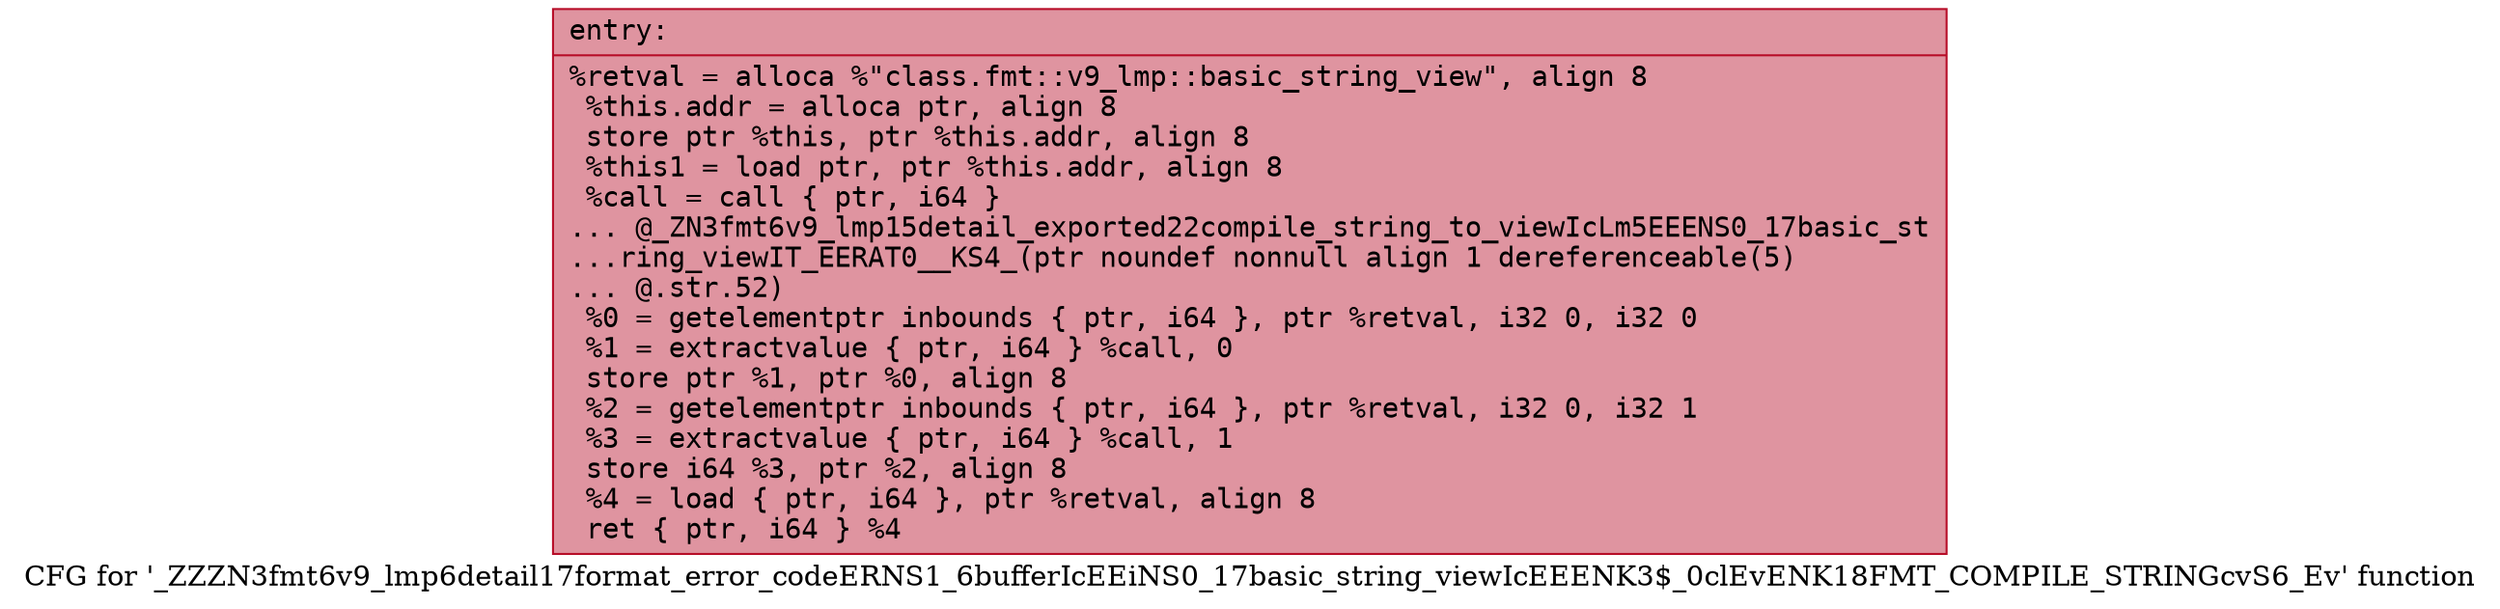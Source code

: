 digraph "CFG for '_ZZZN3fmt6v9_lmp6detail17format_error_codeERNS1_6bufferIcEEiNS0_17basic_string_viewIcEEENK3$_0clEvENK18FMT_COMPILE_STRINGcvS6_Ev' function" {
	label="CFG for '_ZZZN3fmt6v9_lmp6detail17format_error_codeERNS1_6bufferIcEEiNS0_17basic_string_viewIcEEENK3$_0clEvENK18FMT_COMPILE_STRINGcvS6_Ev' function";

	Node0x55fec3712440 [shape=record,color="#b70d28ff", style=filled, fillcolor="#b70d2870" fontname="Courier",label="{entry:\l|  %retval = alloca %\"class.fmt::v9_lmp::basic_string_view\", align 8\l  %this.addr = alloca ptr, align 8\l  store ptr %this, ptr %this.addr, align 8\l  %this1 = load ptr, ptr %this.addr, align 8\l  %call = call \{ ptr, i64 \}\l... @_ZN3fmt6v9_lmp15detail_exported22compile_string_to_viewIcLm5EEENS0_17basic_st\l...ring_viewIT_EERAT0__KS4_(ptr noundef nonnull align 1 dereferenceable(5)\l... @.str.52)\l  %0 = getelementptr inbounds \{ ptr, i64 \}, ptr %retval, i32 0, i32 0\l  %1 = extractvalue \{ ptr, i64 \} %call, 0\l  store ptr %1, ptr %0, align 8\l  %2 = getelementptr inbounds \{ ptr, i64 \}, ptr %retval, i32 0, i32 1\l  %3 = extractvalue \{ ptr, i64 \} %call, 1\l  store i64 %3, ptr %2, align 8\l  %4 = load \{ ptr, i64 \}, ptr %retval, align 8\l  ret \{ ptr, i64 \} %4\l}"];
}
